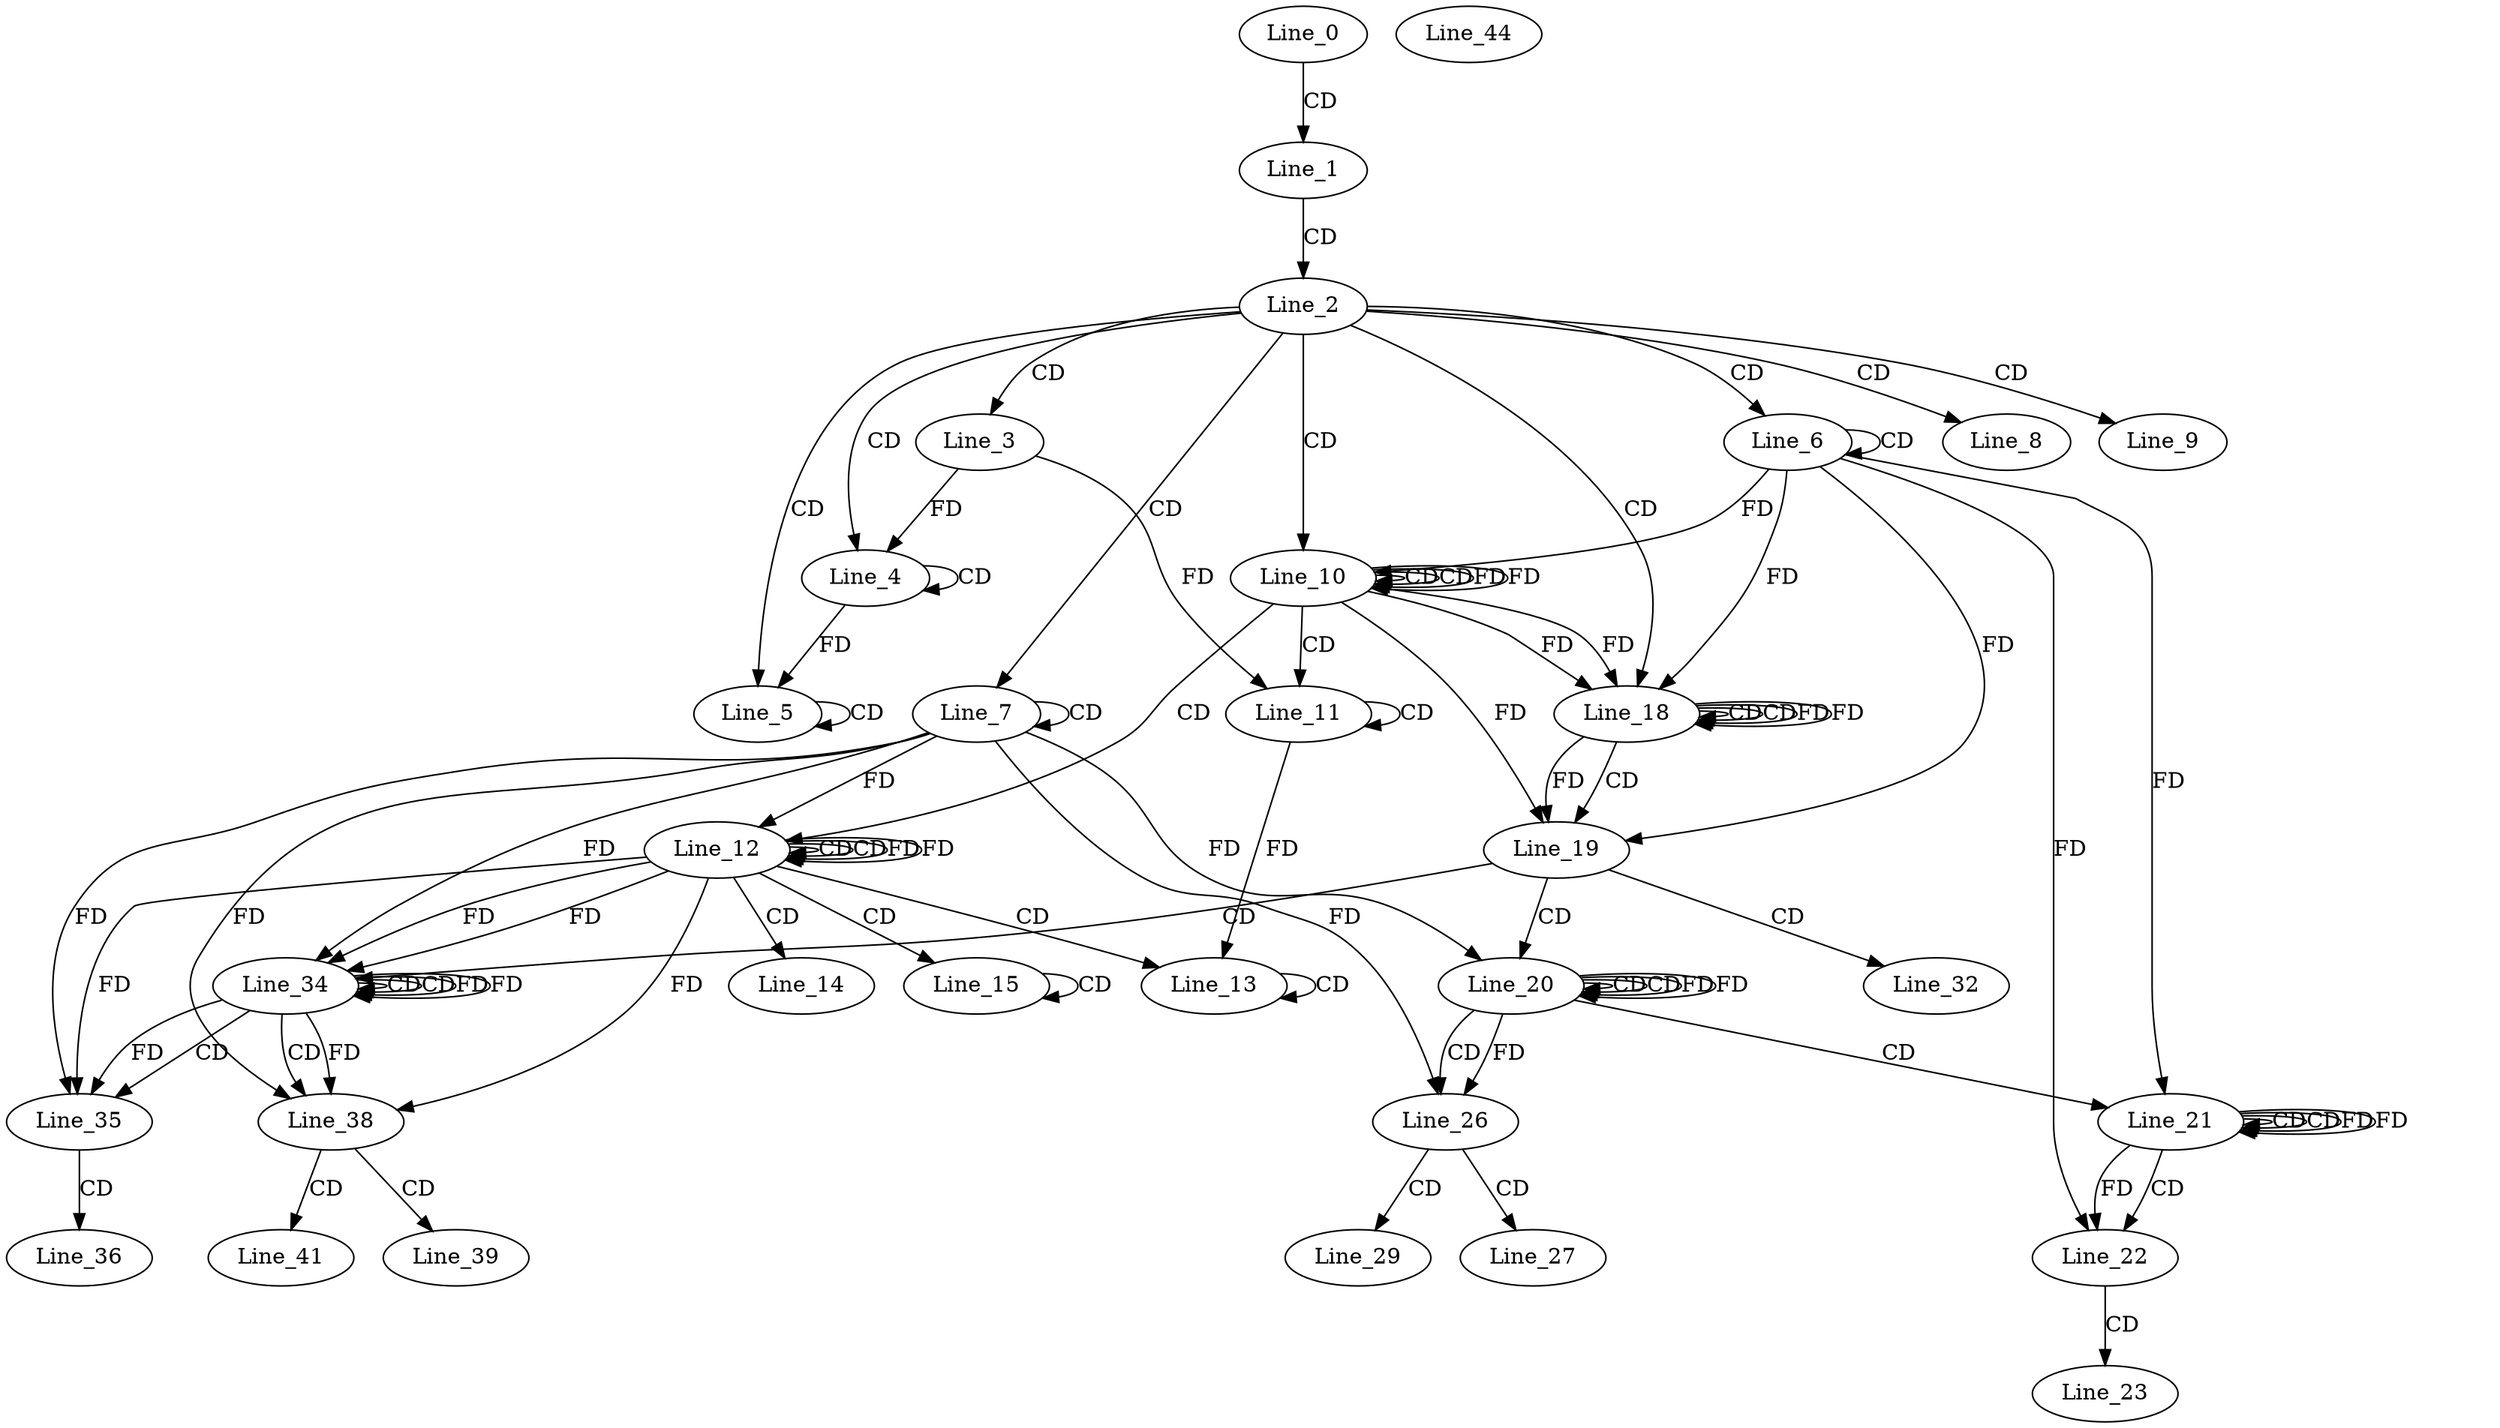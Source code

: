 digraph G {
  Line_0;
  Line_1;
  Line_2;
  Line_3;
  Line_4;
  Line_4;
  Line_5;
  Line_5;
  Line_6;
  Line_6;
  Line_7;
  Line_7;
  Line_8;
  Line_9;
  Line_10;
  Line_10;
  Line_10;
  Line_11;
  Line_11;
  Line_12;
  Line_12;
  Line_12;
  Line_13;
  Line_13;
  Line_14;
  Line_15;
  Line_15;
  Line_18;
  Line_18;
  Line_18;
  Line_19;
  Line_20;
  Line_20;
  Line_20;
  Line_21;
  Line_21;
  Line_21;
  Line_22;
  Line_23;
  Line_26;
  Line_27;
  Line_29;
  Line_32;
  Line_34;
  Line_34;
  Line_34;
  Line_35;
  Line_36;
  Line_38;
  Line_39;
  Line_41;
  Line_44;
  Line_0 -> Line_1 [ label="CD" ];
  Line_1 -> Line_2 [ label="CD" ];
  Line_2 -> Line_3 [ label="CD" ];
  Line_2 -> Line_4 [ label="CD" ];
  Line_4 -> Line_4 [ label="CD" ];
  Line_3 -> Line_4 [ label="FD" ];
  Line_2 -> Line_5 [ label="CD" ];
  Line_5 -> Line_5 [ label="CD" ];
  Line_4 -> Line_5 [ label="FD" ];
  Line_2 -> Line_6 [ label="CD" ];
  Line_6 -> Line_6 [ label="CD" ];
  Line_2 -> Line_7 [ label="CD" ];
  Line_7 -> Line_7 [ label="CD" ];
  Line_2 -> Line_8 [ label="CD" ];
  Line_2 -> Line_9 [ label="CD" ];
  Line_2 -> Line_10 [ label="CD" ];
  Line_10 -> Line_10 [ label="CD" ];
  Line_6 -> Line_10 [ label="FD" ];
  Line_10 -> Line_10 [ label="CD" ];
  Line_10 -> Line_10 [ label="FD" ];
  Line_10 -> Line_11 [ label="CD" ];
  Line_11 -> Line_11 [ label="CD" ];
  Line_3 -> Line_11 [ label="FD" ];
  Line_10 -> Line_12 [ label="CD" ];
  Line_12 -> Line_12 [ label="CD" ];
  Line_7 -> Line_12 [ label="FD" ];
  Line_12 -> Line_12 [ label="CD" ];
  Line_12 -> Line_12 [ label="FD" ];
  Line_12 -> Line_13 [ label="CD" ];
  Line_13 -> Line_13 [ label="CD" ];
  Line_11 -> Line_13 [ label="FD" ];
  Line_12 -> Line_14 [ label="CD" ];
  Line_12 -> Line_15 [ label="CD" ];
  Line_15 -> Line_15 [ label="CD" ];
  Line_2 -> Line_18 [ label="CD" ];
  Line_18 -> Line_18 [ label="CD" ];
  Line_10 -> Line_18 [ label="FD" ];
  Line_6 -> Line_18 [ label="FD" ];
  Line_18 -> Line_18 [ label="CD" ];
  Line_18 -> Line_18 [ label="FD" ];
  Line_10 -> Line_18 [ label="FD" ];
  Line_18 -> Line_19 [ label="CD" ];
  Line_18 -> Line_19 [ label="FD" ];
  Line_10 -> Line_19 [ label="FD" ];
  Line_6 -> Line_19 [ label="FD" ];
  Line_19 -> Line_20 [ label="CD" ];
  Line_20 -> Line_20 [ label="CD" ];
  Line_7 -> Line_20 [ label="FD" ];
  Line_20 -> Line_20 [ label="CD" ];
  Line_20 -> Line_20 [ label="FD" ];
  Line_20 -> Line_21 [ label="CD" ];
  Line_21 -> Line_21 [ label="CD" ];
  Line_6 -> Line_21 [ label="FD" ];
  Line_21 -> Line_21 [ label="CD" ];
  Line_21 -> Line_21 [ label="FD" ];
  Line_21 -> Line_22 [ label="CD" ];
  Line_21 -> Line_22 [ label="FD" ];
  Line_6 -> Line_22 [ label="FD" ];
  Line_22 -> Line_23 [ label="CD" ];
  Line_20 -> Line_26 [ label="CD" ];
  Line_20 -> Line_26 [ label="FD" ];
  Line_7 -> Line_26 [ label="FD" ];
  Line_26 -> Line_27 [ label="CD" ];
  Line_26 -> Line_29 [ label="CD" ];
  Line_19 -> Line_32 [ label="CD" ];
  Line_19 -> Line_34 [ label="CD" ];
  Line_34 -> Line_34 [ label="CD" ];
  Line_12 -> Line_34 [ label="FD" ];
  Line_7 -> Line_34 [ label="FD" ];
  Line_34 -> Line_34 [ label="CD" ];
  Line_34 -> Line_34 [ label="FD" ];
  Line_12 -> Line_34 [ label="FD" ];
  Line_34 -> Line_35 [ label="CD" ];
  Line_34 -> Line_35 [ label="FD" ];
  Line_12 -> Line_35 [ label="FD" ];
  Line_7 -> Line_35 [ label="FD" ];
  Line_35 -> Line_36 [ label="CD" ];
  Line_34 -> Line_38 [ label="CD" ];
  Line_34 -> Line_38 [ label="FD" ];
  Line_12 -> Line_38 [ label="FD" ];
  Line_7 -> Line_38 [ label="FD" ];
  Line_38 -> Line_39 [ label="CD" ];
  Line_38 -> Line_41 [ label="CD" ];
  Line_10 -> Line_10 [ label="FD" ];
  Line_12 -> Line_12 [ label="FD" ];
  Line_18 -> Line_18 [ label="FD" ];
  Line_20 -> Line_20 [ label="FD" ];
  Line_21 -> Line_21 [ label="FD" ];
  Line_34 -> Line_34 [ label="FD" ];
}
